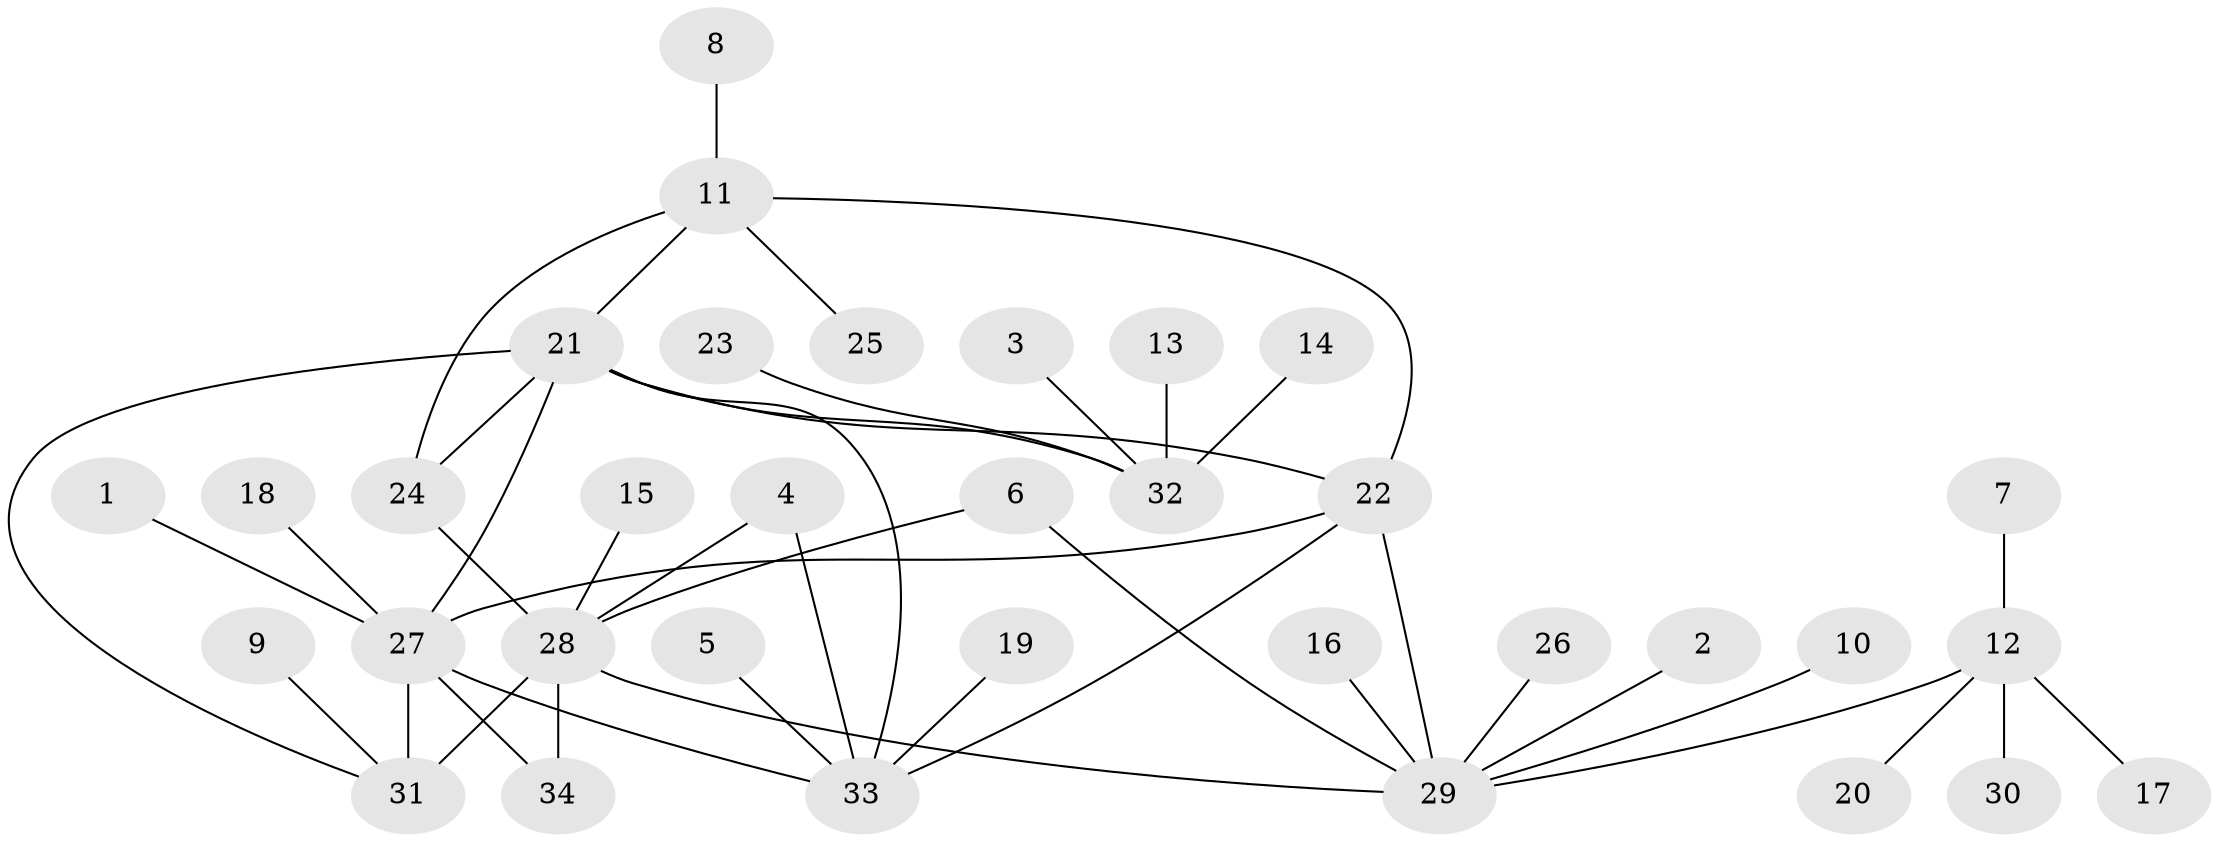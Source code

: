// original degree distribution, {7: 0.047619047619047616, 9: 0.031746031746031744, 2: 0.12698412698412698, 5: 0.031746031746031744, 11: 0.015873015873015872, 3: 0.047619047619047616, 8: 0.031746031746031744, 4: 0.047619047619047616, 1: 0.6190476190476191}
// Generated by graph-tools (version 1.1) at 2025/37/03/04/25 23:37:42]
// undirected, 34 vertices, 44 edges
graph export_dot {
  node [color=gray90,style=filled];
  1;
  2;
  3;
  4;
  5;
  6;
  7;
  8;
  9;
  10;
  11;
  12;
  13;
  14;
  15;
  16;
  17;
  18;
  19;
  20;
  21;
  22;
  23;
  24;
  25;
  26;
  27;
  28;
  29;
  30;
  31;
  32;
  33;
  34;
  1 -- 27 [weight=1.0];
  2 -- 29 [weight=1.0];
  3 -- 32 [weight=1.0];
  4 -- 28 [weight=1.0];
  4 -- 33 [weight=1.0];
  5 -- 33 [weight=1.0];
  6 -- 28 [weight=1.0];
  6 -- 29 [weight=1.0];
  7 -- 12 [weight=1.0];
  8 -- 11 [weight=1.0];
  9 -- 31 [weight=1.0];
  10 -- 29 [weight=1.0];
  11 -- 21 [weight=1.0];
  11 -- 22 [weight=1.0];
  11 -- 24 [weight=1.0];
  11 -- 25 [weight=1.0];
  12 -- 17 [weight=1.0];
  12 -- 20 [weight=1.0];
  12 -- 29 [weight=1.0];
  12 -- 30 [weight=1.0];
  13 -- 32 [weight=1.0];
  14 -- 32 [weight=1.0];
  15 -- 28 [weight=1.0];
  16 -- 29 [weight=1.0];
  18 -- 27 [weight=1.0];
  19 -- 33 [weight=1.0];
  21 -- 22 [weight=1.0];
  21 -- 24 [weight=1.0];
  21 -- 27 [weight=1.0];
  21 -- 31 [weight=1.0];
  21 -- 32 [weight=2.0];
  21 -- 33 [weight=1.0];
  22 -- 27 [weight=1.0];
  22 -- 29 [weight=2.0];
  22 -- 33 [weight=1.0];
  23 -- 32 [weight=1.0];
  24 -- 28 [weight=1.0];
  26 -- 29 [weight=1.0];
  27 -- 31 [weight=1.0];
  27 -- 33 [weight=1.0];
  27 -- 34 [weight=1.0];
  28 -- 29 [weight=1.0];
  28 -- 31 [weight=2.0];
  28 -- 34 [weight=1.0];
}
